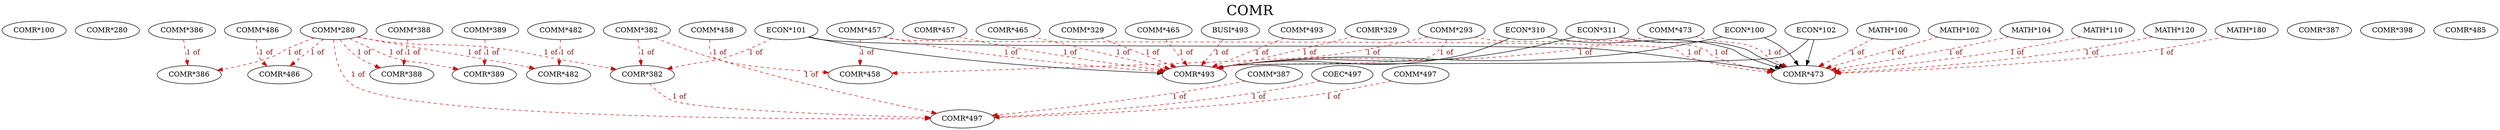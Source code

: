 digraph COMR {
labelloc = "t";
label = "COMR"
fontsize = 27;
"COMR*100"
"COMR*280"
"COMR*329"
"ECON*101" -> "COMR*382" [style=dashed] [label="1 of", fontcolor=firebrick4] [color=red3]
"COMM*280" -> "COMR*382" [style=dashed] [label="1 of", fontcolor=firebrick4] [color=red3]
"COMM*382" -> "COMR*382" [style=dashed] [label="1 of", fontcolor=firebrick4] [color=red3]
"COMM*280" -> "COMR*386" [style=dashed] [label="1 of", fontcolor=firebrick4] [color=red3]
"COMM*386" -> "COMR*386" [style=dashed] [label="1 of", fontcolor=firebrick4] [color=red3]
"COMR*387"
"COMM*280" -> "COMR*388" [style=dashed] [label="1 of", fontcolor=firebrick4] [color=red3]
"COMM*388" -> "COMR*388" [style=dashed] [label="1 of", fontcolor=firebrick4] [color=red3]
"COMM*280" -> "COMR*389" [style=dashed] [label="1 of", fontcolor=firebrick4] [color=red3]
"COMM*389" -> "COMR*389" [style=dashed] [label="1 of", fontcolor=firebrick4] [color=red3]
"COMR*398"
"COMR*457"
"COMM*293" -> "COMR*458" [style=dashed] [label="1 of", fontcolor=firebrick4] [color=red3]
"COMM*457" -> "COMR*458" [style=dashed] [label="1 of", fontcolor=firebrick4] [color=red3]
"COMM*458" -> "COMR*458" [style=dashed] [label="1 of", fontcolor=firebrick4] [color=red3]
"COMR*465"
"ECON*101" -> "COMR*473"
"ECON*102" -> "COMR*473"
"ECON*100" -> "COMR*473"
"ECON*310" -> "COMR*473"
"ECON*311" -> "COMR*473"
"MATH*100" -> "COMR*473" [style=dashed] [label="1 of", fontcolor=firebrick4] [color=red3]
"MATH*102" -> "COMR*473" [style=dashed] [label="1 of", fontcolor=firebrick4] [color=red3]
"MATH*104" -> "COMR*473" [style=dashed] [label="1 of", fontcolor=firebrick4] [color=red3]
"MATH*110" -> "COMR*473" [style=dashed] [label="1 of", fontcolor=firebrick4] [color=red3]
"MATH*120" -> "COMR*473" [style=dashed] [label="1 of", fontcolor=firebrick4] [color=red3]
"MATH*180" -> "COMR*473" [style=dashed] [label="1 of", fontcolor=firebrick4] [color=red3]
"COMM*293" -> "COMR*473" [style=dashed] [label="1 of", fontcolor=firebrick4] [color=red3]
"COMM*457" -> "COMR*473" [style=dashed] [label="1 of", fontcolor=firebrick4] [color=red3]
"COMM*473" -> "COMR*473" [style=dashed] [label="1 of", fontcolor=firebrick4] [color=red3]
"COMM*280" -> "COMR*482" [style=dashed] [label="1 of", fontcolor=firebrick4] [color=red3]
"COMM*482" -> "COMR*482" [style=dashed] [label="1 of", fontcolor=firebrick4] [color=red3]
"COMR*485"
"COMM*280" -> "COMR*486" [style=dashed] [label="1 of", fontcolor=firebrick4] [color=red3]
"COMM*486" -> "COMR*486" [style=dashed] [label="1 of", fontcolor=firebrick4] [color=red3]
"COMM*293" -> "COMR*493" [style=dashed] [label="1 of", fontcolor=firebrick4] [color=red3]
"COMM*457" -> "COMR*493" [style=dashed] [label="1 of", fontcolor=firebrick4] [color=red3]
"COMR*457" -> "COMR*493" [style=dashed] [label="1 of", fontcolor=firebrick4] [color=red3]
"ECON*101" -> "COMR*493"
"ECON*102" -> "COMR*493"
"ECON*310" -> "COMR*493"
"ECON*311" -> "COMR*493"
"ECON*100" -> "COMR*493"
"COMM*329" -> "COMR*493" [style=dashed] [label="1 of", fontcolor=firebrick4] [color=red3]
"COMR*329" -> "COMR*493" [style=dashed] [label="1 of", fontcolor=firebrick4] [color=red3]
"COMM*465" -> "COMR*493" [style=dashed] [label="1 of", fontcolor=firebrick4] [color=red3]
"COMR*465" -> "COMR*493" [style=dashed] [label="1 of", fontcolor=firebrick4] [color=red3]
"COMM*473" -> "COMR*493" [style=dashed] [label="1 of", fontcolor=firebrick4] [color=red3]
"BUSI*493" -> "COMR*493" [style=dashed] [label="1 of", fontcolor=firebrick4] [color=red3]
"COMM*493" -> "COMR*493" [style=dashed] [label="1 of", fontcolor=firebrick4] [color=red3]
"COMM*280" -> "COMR*497" [style=dashed] [label="1 of", fontcolor=firebrick4] [color=red3]
"COMM*382" -> "COMR*497" [style=dashed] [label="1 of", fontcolor=firebrick4] [color=red3]
"COMR*382" -> "COMR*497" [style=dashed] [label="1 of", fontcolor=firebrick4] [color=red3]
"COMM*387" -> "COMR*497" [style=dashed] [label="1 of", fontcolor=firebrick4] [color=red3]
"COEC*497" -> "COMR*497" [style=dashed] [label="1 of", fontcolor=firebrick4] [color=red3]
"COMM*497" -> "COMR*497" [style=dashed] [label="1 of", fontcolor=firebrick4] [color=red3]
}
